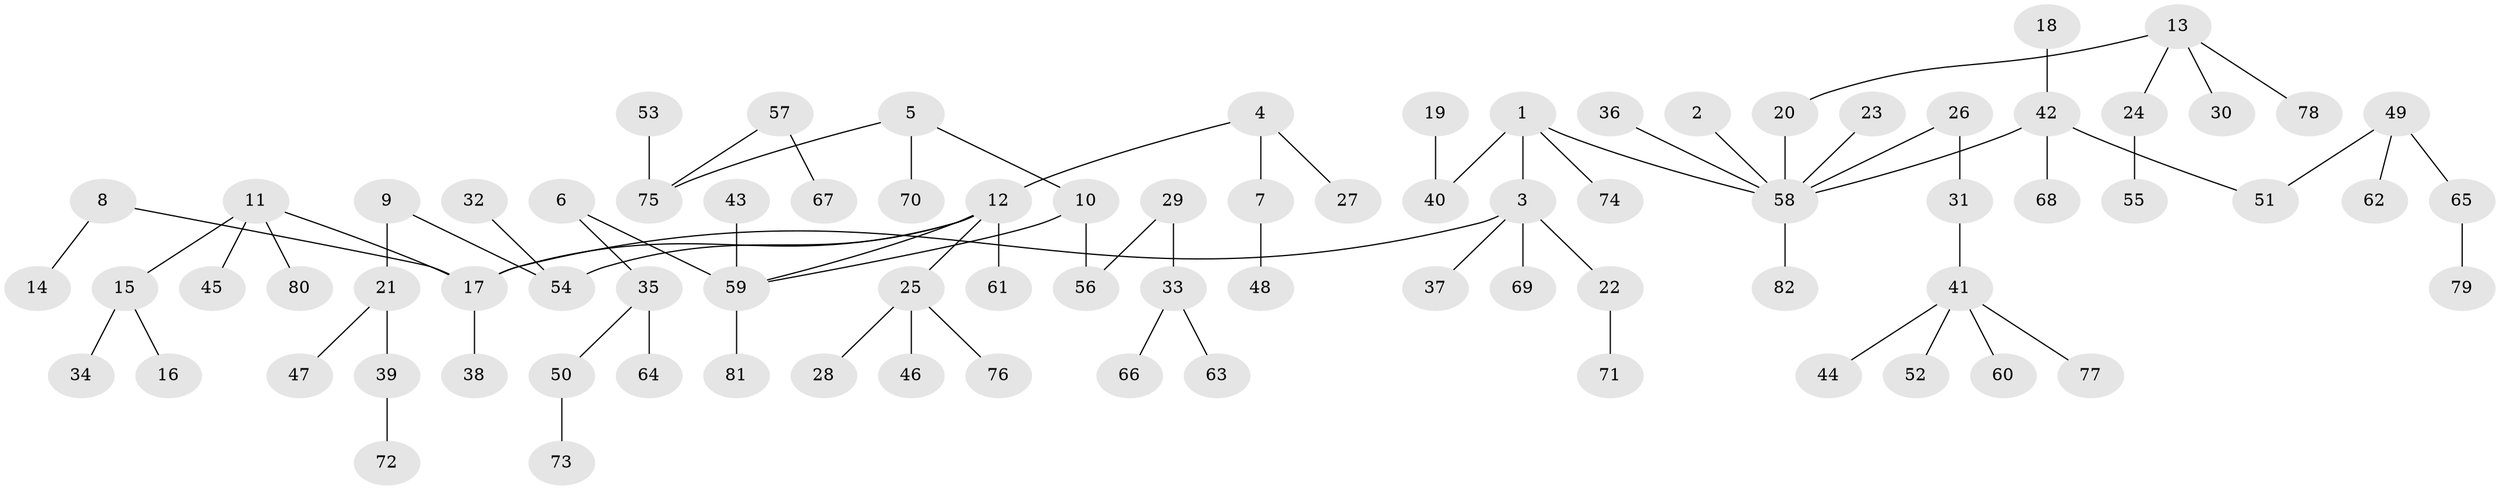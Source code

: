 // original degree distribution, {6: 0.02586206896551724, 4: 0.06896551724137931, 7: 0.008620689655172414, 3: 0.1206896551724138, 9: 0.008620689655172414, 2: 0.21551724137931033, 1: 0.5344827586206896, 5: 0.017241379310344827}
// Generated by graph-tools (version 1.1) at 2025/37/03/04/25 23:37:19]
// undirected, 82 vertices, 81 edges
graph export_dot {
  node [color=gray90,style=filled];
  1;
  2;
  3;
  4;
  5;
  6;
  7;
  8;
  9;
  10;
  11;
  12;
  13;
  14;
  15;
  16;
  17;
  18;
  19;
  20;
  21;
  22;
  23;
  24;
  25;
  26;
  27;
  28;
  29;
  30;
  31;
  32;
  33;
  34;
  35;
  36;
  37;
  38;
  39;
  40;
  41;
  42;
  43;
  44;
  45;
  46;
  47;
  48;
  49;
  50;
  51;
  52;
  53;
  54;
  55;
  56;
  57;
  58;
  59;
  60;
  61;
  62;
  63;
  64;
  65;
  66;
  67;
  68;
  69;
  70;
  71;
  72;
  73;
  74;
  75;
  76;
  77;
  78;
  79;
  80;
  81;
  82;
  1 -- 3 [weight=1.0];
  1 -- 40 [weight=1.0];
  1 -- 58 [weight=1.0];
  1 -- 74 [weight=1.0];
  2 -- 58 [weight=1.0];
  3 -- 17 [weight=1.0];
  3 -- 22 [weight=1.0];
  3 -- 37 [weight=1.0];
  3 -- 69 [weight=1.0];
  4 -- 7 [weight=1.0];
  4 -- 12 [weight=1.0];
  4 -- 27 [weight=1.0];
  5 -- 10 [weight=1.0];
  5 -- 70 [weight=1.0];
  5 -- 75 [weight=1.0];
  6 -- 35 [weight=1.0];
  6 -- 59 [weight=1.0];
  7 -- 48 [weight=1.0];
  8 -- 14 [weight=1.0];
  8 -- 17 [weight=1.0];
  9 -- 21 [weight=1.0];
  9 -- 54 [weight=1.0];
  10 -- 56 [weight=1.0];
  10 -- 59 [weight=1.0];
  11 -- 15 [weight=1.0];
  11 -- 17 [weight=1.0];
  11 -- 45 [weight=1.0];
  11 -- 80 [weight=1.0];
  12 -- 17 [weight=1.0];
  12 -- 25 [weight=1.0];
  12 -- 54 [weight=1.0];
  12 -- 59 [weight=1.0];
  12 -- 61 [weight=1.0];
  13 -- 20 [weight=1.0];
  13 -- 24 [weight=1.0];
  13 -- 30 [weight=1.0];
  13 -- 78 [weight=1.0];
  15 -- 16 [weight=1.0];
  15 -- 34 [weight=1.0];
  17 -- 38 [weight=1.0];
  18 -- 42 [weight=1.0];
  19 -- 40 [weight=1.0];
  20 -- 58 [weight=1.0];
  21 -- 39 [weight=1.0];
  21 -- 47 [weight=1.0];
  22 -- 71 [weight=1.0];
  23 -- 58 [weight=1.0];
  24 -- 55 [weight=1.0];
  25 -- 28 [weight=1.0];
  25 -- 46 [weight=1.0];
  25 -- 76 [weight=1.0];
  26 -- 31 [weight=1.0];
  26 -- 58 [weight=1.0];
  29 -- 33 [weight=1.0];
  29 -- 56 [weight=1.0];
  31 -- 41 [weight=1.0];
  32 -- 54 [weight=1.0];
  33 -- 63 [weight=1.0];
  33 -- 66 [weight=1.0];
  35 -- 50 [weight=1.0];
  35 -- 64 [weight=1.0];
  36 -- 58 [weight=1.0];
  39 -- 72 [weight=1.0];
  41 -- 44 [weight=1.0];
  41 -- 52 [weight=1.0];
  41 -- 60 [weight=1.0];
  41 -- 77 [weight=1.0];
  42 -- 51 [weight=1.0];
  42 -- 58 [weight=1.0];
  42 -- 68 [weight=1.0];
  43 -- 59 [weight=1.0];
  49 -- 51 [weight=1.0];
  49 -- 62 [weight=1.0];
  49 -- 65 [weight=1.0];
  50 -- 73 [weight=1.0];
  53 -- 75 [weight=1.0];
  57 -- 67 [weight=1.0];
  57 -- 75 [weight=1.0];
  58 -- 82 [weight=1.0];
  59 -- 81 [weight=1.0];
  65 -- 79 [weight=1.0];
}
